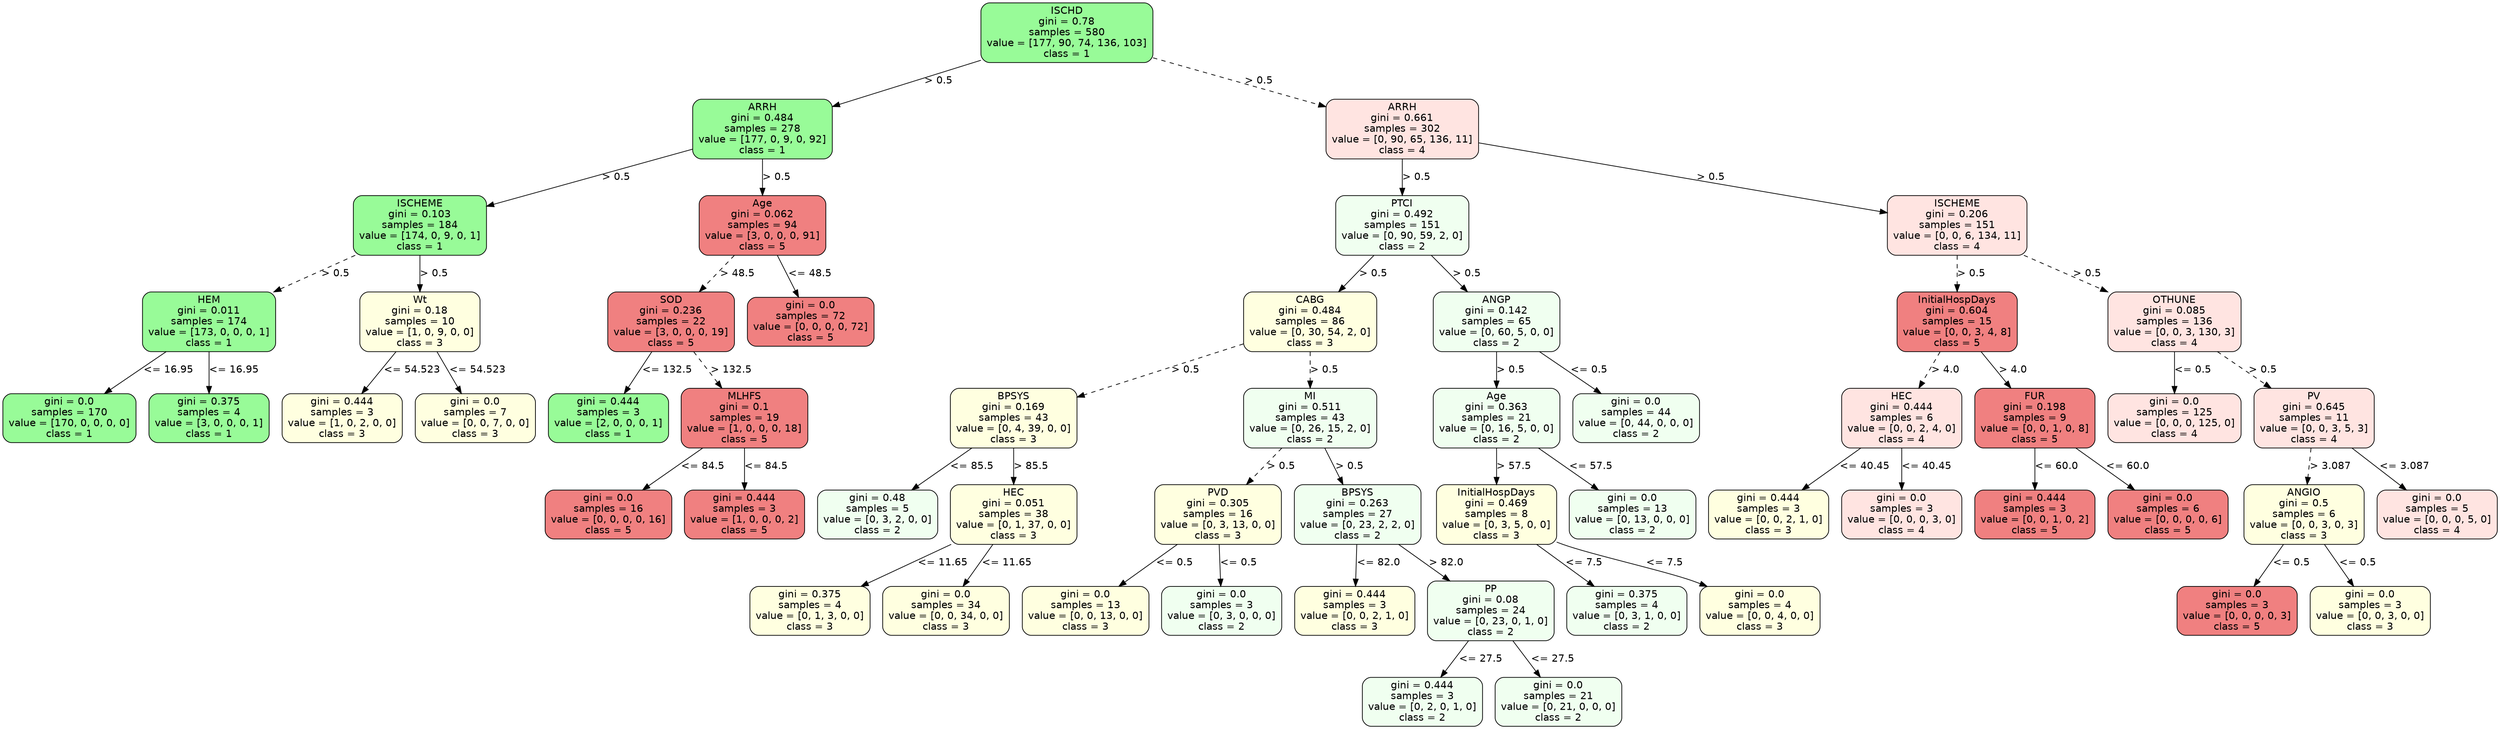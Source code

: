 strict digraph Tree {
	graph [bb="0,0,2962.5,1006"];
	node [color=black,
		fontname=helvetica,
		label="\N",
		shape=box,
		style="filled, rounded"
	];
	edge [fontname=helvetica];
	0	[fillcolor=palegreen,
		height=1.1528,
		label="ISCHD\ngini = 0.78\nsamples = 580\nvalue = [177, 90, 74, 136, 103]\nclass = 1",
		pos="1246.5,964.5",
		width=2.7778];
	1	[fillcolor=palegreen,
		height=1.1528,
		label="ARRH\ngini = 0.484\nsamples = 278\nvalue = [177, 0, 9, 0, 92]\nclass = 1",
		pos="885.5,830.5",
		width=2.25];
	0 -> 1	[label="> 0.5",
		labelangle=45,
		labeldistance=2.5,
		lp="1093,897.5",
		op=">",
		param=0.5,
		pos="e,966.63,861.16 1146.4,926.91 1093.1,907.4 1028,883.6 976.15,864.64",
		style=solid];
	16	[fillcolor=mistyrose,
		height=1.1528,
		label="ARRH\ngini = 0.661\nsamples = 302\nvalue = [0, 90, 65, 136, 11]\nclass = 4",
		pos="1658.5,830.5",
		width=2.4583];
	0 -> 16	[label="> 0.5",
		labelangle=-45,
		labeldistance=2.5,
		lp="1481,897.5",
		op=">",
		param=0.5,
		pos="e,1569.7,859.94 1346.8,931.38 1411.6,910.62 1495.5,883.72 1560,863.07",
		style=dashed];
	2	[fillcolor=palegreen,
		height=1.1528,
		label="ISCHEME\ngini = 0.103\nsamples = 184\nvalue = [174, 0, 9, 0, 1]\nclass = 1",
		pos="494.5,696.5",
		width=2.1528];
	1 -> 2	[label="> 0.5",
		lp="718,763.5",
		op=">",
		param=0.5,
		pos="e,572.08,723.69 804.48,802.15 739.46,780.2 648.34,749.44 581.73,726.95",
		style=solid];
	9	[fillcolor=lightcoral,
		height=1.1528,
		label="Age\ngini = 0.062\nsamples = 94\nvalue = [3, 0, 0, 0, 91]\nclass = 5",
		pos="885.5,696.5",
		width=2.0417];
	1 -> 9	[label="> 0.5",
		lp="901,763.5",
		op=">",
		param=0.5,
		pos="e,885.5,738.27 885.5,788.82 885.5,776.02 885.5,761.73 885.5,748.32",
		style=solid];
	3	[fillcolor=palegreen,
		height=1.1528,
		label="HEM\ngini = 0.011\nsamples = 174\nvalue = [173, 0, 0, 0, 1]\nclass = 1",
		pos="243.5,562.5",
		width=2.1528];
	2 -> 3	[label="> 0.5",
		lp="393,629.5",
		op=">",
		param=0.5,
		pos="e,320.8,604.15 417.49,655 389.79,640.43 358.37,623.91 329.92,608.95",
		style=dashed];
	6	[fillcolor=lightyellow,
		height=1.1528,
		label="Wt\ngini = 0.18\nsamples = 10\nvalue = [1, 0, 9, 0, 0]\nclass = 3",
		pos="494.5,562.5",
		width=1.9444];
	2 -> 6	[label="> 0.5",
		lp="510,629.5",
		op=">",
		param=0.5,
		pos="e,494.5,604.27 494.5,654.82 494.5,642.02 494.5,627.73 494.5,614.32",
		style=solid];
	4	[fillcolor=palegreen,
		height=0.94444,
		label="gini = 0.0\nsamples = 170\nvalue = [170, 0, 0, 0, 0]\nclass = 1",
		pos="77.5,428.5",
		width=2.1528];
	3 -> 4	[label="<= 16.95",
		lp="193,495.5",
		op="<=",
		param=16.95,
		pos="e,119.04,462.53 192.34,520.82 171.57,504.3 147.66,485.29 127.05,468.9",
		style=solid];
	5	[fillcolor=palegreen,
		height=0.94444,
		label="gini = 0.375\nsamples = 4\nvalue = [3, 0, 0, 0, 1]\nclass = 1",
		pos="243.5,428.5",
		width=1.9444];
	3 -> 5	[label="<= 16.95",
		lp="271,495.5",
		op="<=",
		param=16.95,
		pos="e,243.5,462.74 243.5,520.82 243.5,505.68 243.5,488.44 243.5,473.05",
		style=solid];
	7	[fillcolor=lightyellow,
		height=0.94444,
		label="gini = 0.444\nsamples = 3\nvalue = [1, 0, 2, 0, 0]\nclass = 3",
		pos="401.5,428.5",
		width=1.9444];
	6 -> 7	[label="<= 54.523",
		lp="482.5,495.5",
		op="<=",
		param=54.523,
		pos="e,424.92,462.74 465.84,520.82 454.76,505.1 442.09,487.11 430.94,471.29",
		style=solid];
	8	[fillcolor=lightyellow,
		height=0.94444,
		label="gini = 0.0\nsamples = 7\nvalue = [0, 0, 7, 0, 0]\nclass = 3",
		pos="559.5,428.5",
		width=1.9444];
	6 -> 8	[label="<= 54.523",
		lp="560.5,495.5",
		op="<=",
		param=54.523,
		pos="e,543.13,462.74 514.53,520.82 522.2,505.24 530.97,487.45 538.71,471.73",
		style=solid];
	10	[fillcolor=lightcoral,
		height=1.1528,
		label="SOD\ngini = 0.236\nsamples = 22\nvalue = [3, 0, 0, 0, 19]\nclass = 5",
		pos="777.5,562.5",
		width=2.0417];
	9 -> 10	[label="> 48.5",
		lp="855,629.5",
		op=">",
		param=48.5,
		pos="e,810.86,604.27 852.22,654.82 841.23,641.39 828.9,626.32 817.47,612.35",
		style=dashed];
	15	[fillcolor=lightcoral,
		height=0.94444,
		label="gini = 0.0\nsamples = 72\nvalue = [0, 0, 0, 0, 72]\nclass = 5",
		pos="942.5,562.5",
		width=2.0417];
	9 -> 15	[label="<= 48.5",
		lp="940,629.5",
		op="<=",
		param=48.5,
		pos="e,928.14,596.74 903.07,654.82 909.73,639.39 917.33,621.78 924.08,606.17",
		style=solid];
	11	[fillcolor=palegreen,
		height=0.94444,
		label="gini = 0.444\nsamples = 3\nvalue = [2, 0, 0, 0, 1]\nclass = 1",
		pos="717.5,428.5",
		width=1.9444];
	10 -> 11	[label="<= 132.5",
		lp="777,495.5",
		op="<=",
		param=132.5,
		pos="e,732.61,462.74 759.01,520.82 751.99,505.39 743.99,487.78 736.89,472.17",
		style=solid];
	12	[fillcolor=lightcoral,
		height=1.1528,
		label="MLHFS\ngini = 0.1\nsamples = 19\nvalue = [1, 0, 0, 0, 18]\nclass = 5",
		pos="879.5,428.5",
		width=2.0417];
	10 -> 12	[label="> 132.5",
		lp="855.5,495.5",
		op=">",
		param=132.5,
		pos="e,847.99,470.27 808.94,520.82 819.31,507.39 830.96,492.32 841.75,478.35",
		style=dashed];
	13	[fillcolor=lightcoral,
		height=0.94444,
		label="gini = 0.0\nsamples = 16\nvalue = [0, 0, 0, 0, 16]\nclass = 5",
		pos="717.5,294.5",
		width=2.0417];
	12 -> 13	[label="<= 84.5",
		lp="827,361.5",
		op="<=",
		param=84.5,
		pos="e,758.04,328.53 829.57,386.82 809.3,370.3 785.97,351.29 765.86,334.9",
		style=solid];
	14	[fillcolor=lightcoral,
		height=0.94444,
		label="gini = 0.444\nsamples = 3\nvalue = [1, 0, 0, 0, 2]\nclass = 5",
		pos="879.5,294.5",
		width=1.9444];
	12 -> 14	[label="<= 84.5",
		lp="903,361.5",
		op="<=",
		param=84.5,
		pos="e,879.5,328.74 879.5,386.82 879.5,371.68 879.5,354.44 879.5,339.05",
		style=solid];
	17	[fillcolor=honeydew,
		height=1.1528,
		label="PTCI\ngini = 0.492\nsamples = 151\nvalue = [0, 90, 59, 2, 0]\nclass = 2",
		pos="1658.5,696.5",
		width=2.1528];
	16 -> 17	[label="> 0.5",
		lp="1674,763.5",
		op=">",
		param=0.5,
		pos="e,1658.5,738.27 1658.5,788.82 1658.5,776.02 1658.5,761.73 1658.5,748.32",
		style=solid];
	40	[fillcolor=mistyrose,
		height=1.1528,
		label="ISCHEME\ngini = 0.206\nsamples = 151\nvalue = [0, 0, 6, 134, 11]\nclass = 4",
		pos="2318.5,696.5",
		width=2.25];
	16 -> 40	[label="> 0.5",
		lp="2024,763.5",
		op=">",
		param=0.5,
		pos="e,2237.3,713.75 1747.2,811.77 1872.5,786.69 2100.4,741.12 2227.2,715.76",
		style=solid];
	18	[fillcolor=lightyellow,
		height=1.1528,
		label="CABG\ngini = 0.484\nsamples = 86\nvalue = [0, 30, 54, 2, 0]\nclass = 3",
		pos="1548.5,562.5",
		width=2.1528];
	17 -> 18	[label="> 0.5",
		lp="1623,629.5",
		op=">",
		param=0.5,
		pos="e,1582.5,604.27 1624.6,654.82 1613.3,641.27 1600.6,626.04 1588.9,611.96",
		style=solid];
	33	[fillcolor=honeydew,
		height=1.1528,
		label="ANGP\ngini = 0.142\nsamples = 65\nvalue = [0, 60, 5, 0, 0]\nclass = 2",
		pos="1770.5,562.5",
		width=2.0417];
	17 -> 33	[label="> 0.5",
		lp="1734,629.5",
		op=">",
		param=0.5,
		pos="e,1735.9,604.27 1693,654.82 1704.5,641.27 1717.4,626.04 1729.4,611.96",
		style=solid];
	19	[fillcolor=lightyellow,
		height=1.1528,
		label="BPSYS\ngini = 0.169\nsamples = 43\nvalue = [0, 4, 39, 0, 0]\nclass = 3",
		pos="1199.5,428.5",
		width=2.0417];
	18 -> 19	[label="> 0.5",
		lp="1400,495.5",
		op=">",
		param=0.5,
		pos="e,1273.3,457.4 1470.6,532.04 1414.9,510.96 1339.9,482.61 1283,461.07",
		style=dashed];
	24	[fillcolor=honeydew,
		height=1.1528,
		label="MI\ngini = 0.511\nsamples = 43\nvalue = [0, 26, 15, 2, 0]\nclass = 2",
		pos="1548.5,428.5",
		width=2.1528];
	18 -> 24	[label="> 0.5",
		lp="1564,495.5",
		op=">",
		param=0.5,
		pos="e,1548.5,470.27 1548.5,520.82 1548.5,508.02 1548.5,493.73 1548.5,480.32",
		style=dashed];
	20	[fillcolor=honeydew,
		height=0.94444,
		label="gini = 0.48\nsamples = 5\nvalue = [0, 3, 2, 0, 0]\nclass = 2",
		pos="1037.5,294.5",
		width=1.9444];
	19 -> 20	[label="<= 85.5",
		lp="1147,361.5",
		op="<=",
		param=85.5,
		pos="e,1078,328.53 1149.6,386.82 1129.3,370.3 1106,351.29 1085.9,334.9",
		style=solid];
	21	[fillcolor=lightyellow,
		height=1.1528,
		label="HEC\ngini = 0.051\nsamples = 38\nvalue = [0, 1, 37, 0, 0]\nclass = 3",
		pos="1199.5,294.5",
		width=2.0417];
	19 -> 21	[label="> 85.5",
		lp="1219,361.5",
		op=">",
		param=85.5,
		pos="e,1199.5,336.27 1199.5,386.82 1199.5,374.02 1199.5,359.73 1199.5,346.32",
		style=solid];
	22	[fillcolor=lightyellow,
		height=0.94444,
		label="gini = 0.375\nsamples = 4\nvalue = [0, 1, 3, 0, 0]\nclass = 3",
		pos="956.5,160.5",
		width=1.9444];
	21 -> 22	[label="<= 11.65",
		lp="1113,227.5",
		op="<=",
		param=11.65,
		pos="e,1017.6,194.67 1125.9,253.54 1094.4,236.41 1057.7,216.5 1026.6,199.58",
		style=solid];
	23	[fillcolor=lightyellow,
		height=0.94444,
		label="gini = 0.0\nsamples = 34\nvalue = [0, 0, 34, 0, 0]\nclass = 3",
		pos="1118.5,160.5",
		width=2.0417];
	21 -> 23	[label="<= 11.65",
		lp="1189,227.5",
		op="<=",
		param=11.65,
		pos="e,1138.9,194.74 1174.5,252.82 1164.9,237.1 1153.9,219.11 1144.1,203.29",
		style=solid];
	25	[fillcolor=lightyellow,
		height=1.1528,
		label="PVD\ngini = 0.305\nsamples = 16\nvalue = [0, 3, 13, 0, 0]\nclass = 3",
		pos="1441.5,294.5",
		width=2.0417];
	24 -> 25	[label="> 0.5",
		lp="1514,361.5",
		op=">",
		param=0.5,
		pos="e,1474.6,336.27 1515.5,386.82 1504.6,373.39 1492.4,358.32 1481.1,344.35",
		style=dashed];
	28	[fillcolor=honeydew,
		height=1.1528,
		label="BPSYS\ngini = 0.263\nsamples = 27\nvalue = [0, 23, 2, 2, 0]\nclass = 2",
		pos="1606.5,294.5",
		width=2.0417];
	24 -> 28	[label="> 0.5",
		lp="1595,361.5",
		op=">",
		param=0.5,
		pos="e,1588.6,336.27 1566.4,386.82 1572.1,373.77 1578.5,359.17 1584.5,345.53",
		style=solid];
	26	[fillcolor=lightyellow,
		height=0.94444,
		label="gini = 0.0\nsamples = 13\nvalue = [0, 0, 13, 0, 0]\nclass = 3",
		pos="1283.5,160.5",
		width=2.0417];
	25 -> 26	[label="<= 0.5",
		lp="1387.5,227.5",
		op="<=",
		param=0.5,
		pos="e,1323,194.53 1392.8,252.82 1373.1,236.37 1350.5,217.46 1330.9,201.12",
		style=solid];
	27	[fillcolor=honeydew,
		height=0.94444,
		label="gini = 0.0\nsamples = 3\nvalue = [0, 3, 0, 0, 0]\nclass = 2",
		pos="1445.5,160.5",
		width=1.9444];
	25 -> 27	[label="<= 0.5",
		lp="1464.5,227.5",
		op="<=",
		param=0.5,
		pos="e,1444.5,194.74 1442.7,252.82 1443.2,237.68 1443.7,220.44 1444.2,205.05",
		style=solid];
	29	[fillcolor=lightyellow,
		height=0.94444,
		label="gini = 0.444\nsamples = 3\nvalue = [0, 0, 2, 1, 0]\nclass = 3",
		pos="1603.5,160.5",
		width=1.9444];
	28 -> 29	[label="<= 82.0",
		lp="1629,227.5",
		op="<=",
		param=82.0,
		pos="e,1604.3,194.74 1605.6,252.82 1605.2,237.68 1604.8,220.44 1604.5,205.05",
		style=solid];
	30	[fillcolor=honeydew,
		height=1.1528,
		label="PP\ngini = 0.08\nsamples = 24\nvalue = [0, 23, 0, 1, 0]\nclass = 2",
		pos="1765.5,160.5",
		width=2.0417];
	28 -> 30	[label="> 82.0",
		lp="1711,227.5",
		op=">",
		param=82.0,
		pos="e,1716.7,202.05 1655.5,252.82 1672.4,238.83 1691.4,223.04 1708.8,208.59",
		style=solid];
	31	[fillcolor=honeydew,
		height=0.94444,
		label="gini = 0.444\nsamples = 3\nvalue = [0, 2, 0, 1, 0]\nclass = 2",
		pos="1684.5,34",
		width=1.9444];
	30 -> 31	[label="<= 27.5",
		lp="1751,93.5",
		op="<=",
		param=27.5,
		pos="e,1706.2,68.379 1739,118.73 1730.3,105.35 1720.6,90.465 1711.8,76.995",
		style=solid];
	32	[fillcolor=honeydew,
		height=0.94444,
		label="gini = 0.0\nsamples = 21\nvalue = [0, 21, 0, 0, 0]\nclass = 2",
		pos="1846.5,34",
		width=2.0417];
	30 -> 32	[label="<= 27.5",
		lp="1837,93.5",
		op="<=",
		param=27.5,
		pos="e,1824.8,68.379 1792,118.73 1800.7,105.35 1810.4,90.465 1819.2,76.995",
		style=solid];
	34	[fillcolor=honeydew,
		height=1.1528,
		label="Age\ngini = 0.363\nsamples = 21\nvalue = [0, 16, 5, 0, 0]\nclass = 2",
		pos="1770.5,428.5",
		width=2.0417];
	33 -> 34	[label="> 0.5",
		lp="1786,495.5",
		op=">",
		param=0.5,
		pos="e,1770.5,470.27 1770.5,520.82 1770.5,508.02 1770.5,493.73 1770.5,480.32",
		style=solid];
	39	[fillcolor=honeydew,
		height=0.94444,
		label="gini = 0.0\nsamples = 44\nvalue = [0, 44, 0, 0, 0]\nclass = 2",
		pos="1935.5,428.5",
		width=2.0417];
	33 -> 39	[label="<= 0.5",
		lp="1878.5,495.5",
		op="<=",
		param=0.5,
		pos="e,1894.2,462.53 1821.4,520.82 1842,504.3 1865.8,485.29 1886.2,468.9",
		style=solid];
	35	[fillcolor=lightyellow,
		height=1.1528,
		label="InitialHospDays\ngini = 0.469\nsamples = 8\nvalue = [0, 3, 5, 0, 0]\nclass = 3",
		pos="1770.5,294.5",
		width=1.9444];
	34 -> 35	[label="> 57.5",
		lp="1790,361.5",
		op=">",
		param=57.5,
		pos="e,1770.5,336.27 1770.5,386.82 1770.5,374.02 1770.5,359.73 1770.5,346.32",
		style=solid];
	38	[fillcolor=honeydew,
		height=0.94444,
		label="gini = 0.0\nsamples = 13\nvalue = [0, 13, 0, 0, 0]\nclass = 2",
		pos="1932.5,294.5",
		width=2.0417];
	34 -> 38	[label="<= 57.5",
		lp="1880,361.5",
		op="<=",
		param=57.5,
		pos="e,1892,328.53 1820.4,386.82 1840.7,370.3 1864,351.29 1884.1,334.9",
		style=solid];
	36	[fillcolor=honeydew,
		height=0.94444,
		label="gini = 0.375\nsamples = 4\nvalue = [0, 3, 1, 0, 0]\nclass = 2",
		pos="1927.5,160.5",
		width=1.9444];
	35 -> 36	[label="<= 7.5",
		lp="1874.5,227.5",
		op="<=",
		param=7.5,
		pos="e,1888.2,194.53 1818.9,252.82 1838.4,236.37 1860.9,217.46 1880.4,201.12",
		style=solid];
	37	[fillcolor=lightyellow,
		height=0.94444,
		label="gini = 0.0\nsamples = 4\nvalue = [0, 0, 4, 0, 0]\nclass = 3",
		pos="2085.5,160.5",
		width=1.9444];
	35 -> 37	[label="<= 7.5",
		lp="1976.5,227.5",
		op="<=",
		param=7.5,
		pos="e,2023,194.7 1840.9,256.72 1843.8,255.43 1846.7,254.18 1849.5,253 1917.2,224.84 1938.8,230.16 2006.5,202 2008.9,201.02 2011.3,199.99 \
2013.7,198.93",
		style=solid];
	41	[fillcolor=lightcoral,
		height=1.1528,
		label="InitialHospDays\ngini = 0.604\nsamples = 15\nvalue = [0, 0, 3, 4, 8]\nclass = 5",
		pos="2318.5,562.5",
		width=1.9444];
	40 -> 41	[label="> 0.5",
		lp="2334,629.5",
		op=">",
		param=0.5,
		pos="e,2318.5,604.27 2318.5,654.82 2318.5,642.02 2318.5,627.73 2318.5,614.32",
		style=dashed];
	48	[fillcolor=mistyrose,
		height=1.1528,
		label="OTHUNE\ngini = 0.085\nsamples = 136\nvalue = [0, 0, 3, 130, 3]\nclass = 4",
		pos="2576.5,562.5",
		width=2.1528];
	40 -> 48	[label="> 0.5",
		lp="2471,629.5",
		op=">",
		param=0.5,
		pos="e,2498.8,603.24 2397.7,655 2426.8,640.09 2459.9,623.14 2489.7,607.91",
		style=dashed];
	42	[fillcolor=mistyrose,
		height=1.1528,
		label="HEC\ngini = 0.444\nsamples = 6\nvalue = [0, 0, 2, 4, 0]\nclass = 4",
		pos="2252.5,428.5",
		width=1.9444];
	41 -> 42	[label="> 4.0",
		lp="2303,495.5",
		op=">",
		param=4.0,
		pos="e,2272.9,470.27 2298.2,520.82 2291.6,507.77 2284.3,493.17 2277.5,479.53",
		style=dashed];
	45	[fillcolor=lightcoral,
		height=1.1528,
		label="FUR\ngini = 0.198\nsamples = 9\nvalue = [0, 0, 1, 0, 8]\nclass = 5",
		pos="2410.5,428.5",
		width=1.9444];
	41 -> 45	[label="> 4.0",
		lp="2383,495.5",
		op=">",
		param=4.0,
		pos="e,2382.1,470.27 2346.9,520.82 2356.1,507.52 2366.5,492.6 2376.2,478.74",
		style=solid];
	43	[fillcolor=lightyellow,
		height=0.94444,
		label="gini = 0.444\nsamples = 3\nvalue = [0, 0, 2, 1, 0]\nclass = 3",
		pos="2094.5,294.5",
		width=1.9444];
	42 -> 43	[label="<= 40.45",
		lp="2206,361.5",
		op="<=",
		param=40.45,
		pos="e,2134,328.53 2203.8,386.82 2184.1,370.37 2161.5,351.46 2141.9,335.12",
		style=solid];
	44	[fillcolor=mistyrose,
		height=0.94444,
		label="gini = 0.0\nsamples = 3\nvalue = [0, 0, 0, 3, 0]\nclass = 4",
		pos="2252.5,294.5",
		width=1.9444];
	42 -> 44	[label="<= 40.45",
		lp="2280,361.5",
		op="<=",
		param=40.45,
		pos="e,2252.5,328.74 2252.5,386.82 2252.5,371.68 2252.5,354.44 2252.5,339.05",
		style=solid];
	46	[fillcolor=lightcoral,
		height=0.94444,
		label="gini = 0.444\nsamples = 3\nvalue = [0, 0, 1, 0, 2]\nclass = 5",
		pos="2410.5,294.5",
		width=1.9444];
	45 -> 46	[label="<= 60.0",
		lp="2434,361.5",
		op="<=",
		param=60.0,
		pos="e,2410.5,328.74 2410.5,386.82 2410.5,371.68 2410.5,354.44 2410.5,339.05",
		style=solid];
	47	[fillcolor=lightcoral,
		height=0.94444,
		label="gini = 0.0\nsamples = 6\nvalue = [0, 0, 0, 0, 6]\nclass = 5",
		pos="2568.5,294.5",
		width=1.9444];
	45 -> 47	[label="<= 60.0",
		lp="2518,361.5",
		op="<=",
		param=60.0,
		pos="e,2529,328.53 2459.2,386.82 2478.9,370.37 2501.5,351.46 2521.1,335.12",
		style=solid];
	49	[fillcolor=mistyrose,
		height=0.94444,
		label="gini = 0.0\nsamples = 125\nvalue = [0, 0, 0, 125, 0]\nclass = 4",
		pos="2576.5,428.5",
		width=2.1528];
	48 -> 49	[label="<= 0.5",
		lp="2596.5,495.5",
		op="<=",
		param=0.5,
		pos="e,2576.5,462.74 2576.5,520.82 2576.5,505.68 2576.5,488.44 2576.5,473.05",
		style=solid];
	50	[fillcolor=mistyrose,
		height=1.1528,
		label="PV\ngini = 0.645\nsamples = 11\nvalue = [0, 0, 3, 5, 3]\nclass = 4",
		pos="2742.5,428.5",
		width=1.9444];
	48 -> 50	[label="> 0.5",
		lp="2680,495.5",
		op=">",
		param=0.5,
		pos="e,2691.5,470.05 2627.7,520.82 2645.3,506.83 2665.1,491.04 2683.3,476.59",
		style=dashed];
	51	[fillcolor=lightyellow,
		height=1.1528,
		label="ANGIO\ngini = 0.5\nsamples = 6\nvalue = [0, 0, 3, 0, 3]\nclass = 3",
		pos="2734.5,294.5",
		width=1.9444];
	50 -> 51	[label="> 3.087",
		lp="2762.5,361.5",
		op=">",
		param=3.087,
		pos="e,2737,336.27 2740,386.82 2739.3,374.02 2738.4,359.73 2737.6,346.32",
		style=dashed];
	54	[fillcolor=mistyrose,
		height=0.94444,
		label="gini = 0.0\nsamples = 5\nvalue = [0, 0, 0, 5, 0]\nclass = 4",
		pos="2892.5,294.5",
		width=1.9444];
	50 -> 54	[label="<= 3.087",
		lp="2850,361.5",
		op="<=",
		param=3.087,
		pos="e,2854.7,328.74 2788.7,386.82 2807.3,370.51 2828.5,351.78 2847,335.54",
		style=solid];
	52	[fillcolor=lightcoral,
		height=0.94444,
		label="gini = 0.0\nsamples = 3\nvalue = [0, 0, 0, 0, 3]\nclass = 5",
		pos="2655.5,160.5",
		width=1.9444];
	51 -> 52	[label="<= 0.5",
		lp="2717.5,227.5",
		op="<=",
		param=0.5,
		pos="e,2675.4,194.74 2710.2,252.82 2700.8,237.24 2690.2,219.45 2680.8,203.73",
		style=solid];
	53	[fillcolor=lightyellow,
		height=0.94444,
		label="gini = 0.0\nsamples = 3\nvalue = [0, 0, 3, 0, 0]\nclass = 3",
		pos="2813.5,160.5",
		width=1.9444];
	51 -> 53	[label="<= 0.5",
		lp="2796.5,227.5",
		op="<=",
		param=0.5,
		pos="e,2793.6,194.74 2758.8,252.82 2768.2,237.24 2778.8,219.45 2788.2,203.73",
		style=solid];
}
